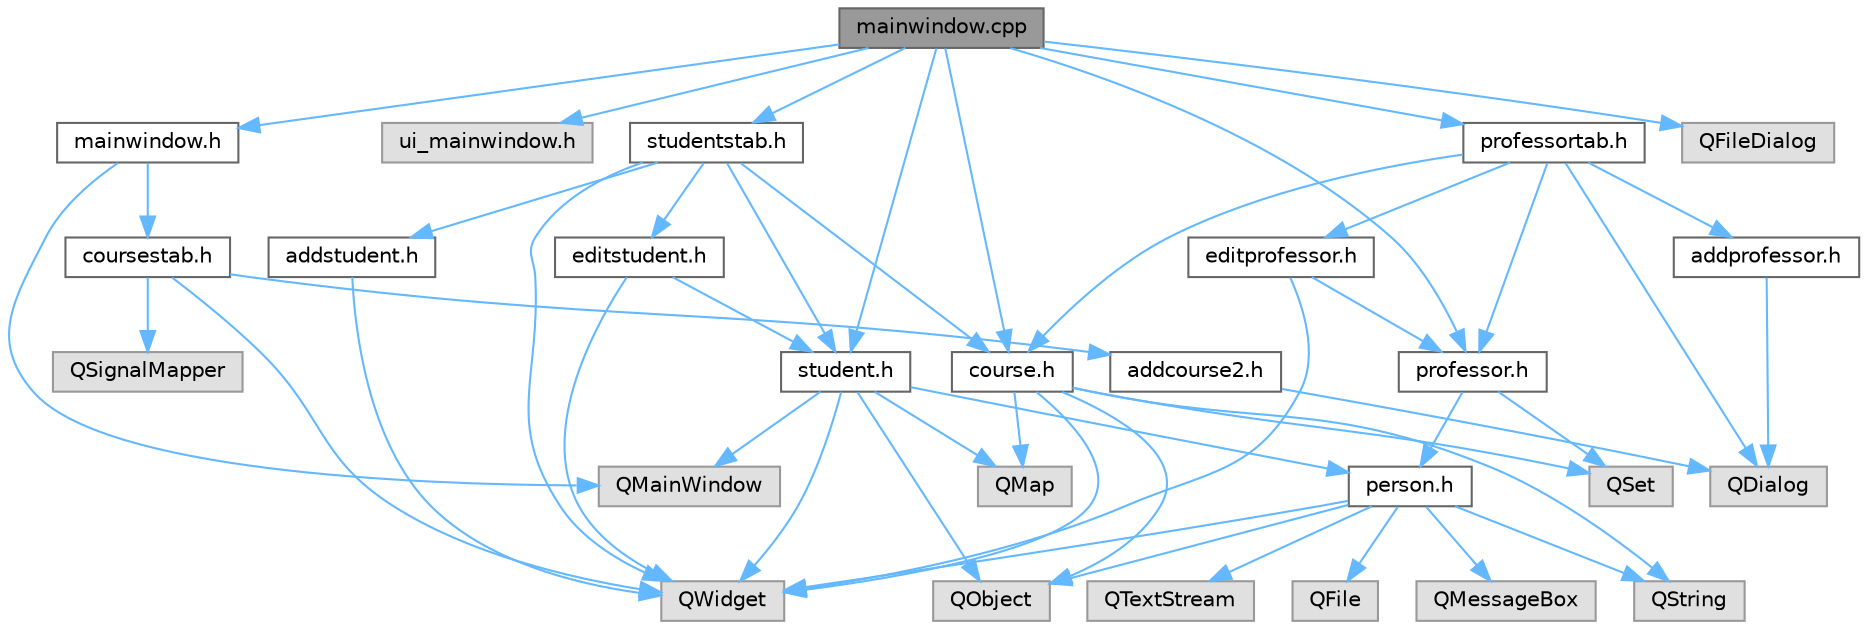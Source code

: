 digraph "mainwindow.cpp"
{
 // LATEX_PDF_SIZE
  bgcolor="transparent";
  edge [fontname=Helvetica,fontsize=10,labelfontname=Helvetica,labelfontsize=10];
  node [fontname=Helvetica,fontsize=10,shape=box,height=0.2,width=0.4];
  Node1 [label="mainwindow.cpp",height=0.2,width=0.4,color="gray40", fillcolor="grey60", style="filled", fontcolor="black",tooltip=" "];
  Node1 -> Node2 [color="steelblue1",style="solid"];
  Node2 [label="mainwindow.h",height=0.2,width=0.4,color="grey40", fillcolor="white", style="filled",URL="$mainwindow_8h.html",tooltip=" "];
  Node2 -> Node3 [color="steelblue1",style="solid"];
  Node3 [label="coursestab.h",height=0.2,width=0.4,color="grey40", fillcolor="white", style="filled",URL="$coursestab_8h.html",tooltip=" "];
  Node3 -> Node4 [color="steelblue1",style="solid"];
  Node4 [label="addcourse2.h",height=0.2,width=0.4,color="grey40", fillcolor="white", style="filled",URL="$addcourse2_8h.html",tooltip=" "];
  Node4 -> Node5 [color="steelblue1",style="solid"];
  Node5 [label="QDialog",height=0.2,width=0.4,color="grey60", fillcolor="#E0E0E0", style="filled",tooltip=" "];
  Node3 -> Node6 [color="steelblue1",style="solid"];
  Node6 [label="QWidget",height=0.2,width=0.4,color="grey60", fillcolor="#E0E0E0", style="filled",tooltip=" "];
  Node3 -> Node7 [color="steelblue1",style="solid"];
  Node7 [label="QSignalMapper",height=0.2,width=0.4,color="grey60", fillcolor="#E0E0E0", style="filled",tooltip=" "];
  Node2 -> Node8 [color="steelblue1",style="solid"];
  Node8 [label="QMainWindow",height=0.2,width=0.4,color="grey60", fillcolor="#E0E0E0", style="filled",tooltip=" "];
  Node1 -> Node9 [color="steelblue1",style="solid"];
  Node9 [label="ui_mainwindow.h",height=0.2,width=0.4,color="grey60", fillcolor="#E0E0E0", style="filled",tooltip=" "];
  Node1 -> Node10 [color="steelblue1",style="solid"];
  Node10 [label="studentstab.h",height=0.2,width=0.4,color="grey40", fillcolor="white", style="filled",URL="$studentstab_8h.html",tooltip=" "];
  Node10 -> Node11 [color="steelblue1",style="solid"];
  Node11 [label="addstudent.h",height=0.2,width=0.4,color="grey40", fillcolor="white", style="filled",URL="$addstudent_8h.html",tooltip=" "];
  Node11 -> Node6 [color="steelblue1",style="solid"];
  Node10 -> Node6 [color="steelblue1",style="solid"];
  Node10 -> Node12 [color="steelblue1",style="solid"];
  Node12 [label="course.h",height=0.2,width=0.4,color="grey40", fillcolor="white", style="filled",URL="$course_8h.html",tooltip=" "];
  Node12 -> Node13 [color="steelblue1",style="solid"];
  Node13 [label="QString",height=0.2,width=0.4,color="grey60", fillcolor="#E0E0E0", style="filled",tooltip=" "];
  Node12 -> Node14 [color="steelblue1",style="solid"];
  Node14 [label="QObject",height=0.2,width=0.4,color="grey60", fillcolor="#E0E0E0", style="filled",tooltip=" "];
  Node12 -> Node6 [color="steelblue1",style="solid"];
  Node12 -> Node15 [color="steelblue1",style="solid"];
  Node15 [label="QSet",height=0.2,width=0.4,color="grey60", fillcolor="#E0E0E0", style="filled",tooltip=" "];
  Node12 -> Node16 [color="steelblue1",style="solid"];
  Node16 [label="QMap",height=0.2,width=0.4,color="grey60", fillcolor="#E0E0E0", style="filled",tooltip=" "];
  Node10 -> Node17 [color="steelblue1",style="solid"];
  Node17 [label="student.h",height=0.2,width=0.4,color="grey40", fillcolor="white", style="filled",URL="$student_8h.html",tooltip=" "];
  Node17 -> Node8 [color="steelblue1",style="solid"];
  Node17 -> Node14 [color="steelblue1",style="solid"];
  Node17 -> Node6 [color="steelblue1",style="solid"];
  Node17 -> Node16 [color="steelblue1",style="solid"];
  Node17 -> Node18 [color="steelblue1",style="solid"];
  Node18 [label="person.h",height=0.2,width=0.4,color="grey40", fillcolor="white", style="filled",URL="$person_8h.html",tooltip=" "];
  Node18 -> Node13 [color="steelblue1",style="solid"];
  Node18 -> Node14 [color="steelblue1",style="solid"];
  Node18 -> Node6 [color="steelblue1",style="solid"];
  Node18 -> Node19 [color="steelblue1",style="solid"];
  Node19 [label="QFile",height=0.2,width=0.4,color="grey60", fillcolor="#E0E0E0", style="filled",tooltip=" "];
  Node18 -> Node20 [color="steelblue1",style="solid"];
  Node20 [label="QMessageBox",height=0.2,width=0.4,color="grey60", fillcolor="#E0E0E0", style="filled",tooltip=" "];
  Node18 -> Node21 [color="steelblue1",style="solid"];
  Node21 [label="QTextStream",height=0.2,width=0.4,color="grey60", fillcolor="#E0E0E0", style="filled",tooltip=" "];
  Node10 -> Node22 [color="steelblue1",style="solid"];
  Node22 [label="editstudent.h",height=0.2,width=0.4,color="grey40", fillcolor="white", style="filled",URL="$editstudent_8h.html",tooltip=" "];
  Node22 -> Node6 [color="steelblue1",style="solid"];
  Node22 -> Node17 [color="steelblue1",style="solid"];
  Node1 -> Node23 [color="steelblue1",style="solid"];
  Node23 [label="professortab.h",height=0.2,width=0.4,color="grey40", fillcolor="white", style="filled",URL="$professortab_8h.html",tooltip=" "];
  Node23 -> Node24 [color="steelblue1",style="solid"];
  Node24 [label="addprofessor.h",height=0.2,width=0.4,color="grey40", fillcolor="white", style="filled",URL="$addprofessor_8h.html",tooltip=" "];
  Node24 -> Node5 [color="steelblue1",style="solid"];
  Node23 -> Node25 [color="steelblue1",style="solid"];
  Node25 [label="professor.h",height=0.2,width=0.4,color="grey40", fillcolor="white", style="filled",URL="$professor_8h.html",tooltip=" "];
  Node25 -> Node18 [color="steelblue1",style="solid"];
  Node25 -> Node15 [color="steelblue1",style="solid"];
  Node23 -> Node5 [color="steelblue1",style="solid"];
  Node23 -> Node12 [color="steelblue1",style="solid"];
  Node23 -> Node26 [color="steelblue1",style="solid"];
  Node26 [label="editprofessor.h",height=0.2,width=0.4,color="grey40", fillcolor="white", style="filled",URL="$editprofessor_8h.html",tooltip=" "];
  Node26 -> Node6 [color="steelblue1",style="solid"];
  Node26 -> Node25 [color="steelblue1",style="solid"];
  Node1 -> Node17 [color="steelblue1",style="solid"];
  Node1 -> Node25 [color="steelblue1",style="solid"];
  Node1 -> Node12 [color="steelblue1",style="solid"];
  Node1 -> Node27 [color="steelblue1",style="solid"];
  Node27 [label="QFileDialog",height=0.2,width=0.4,color="grey60", fillcolor="#E0E0E0", style="filled",tooltip=" "];
}
